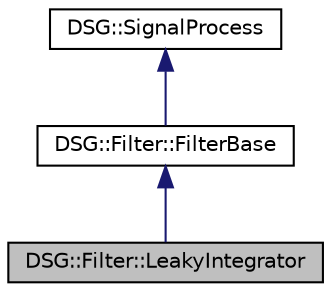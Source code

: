 digraph "DSG::Filter::LeakyIntegrator"
{
  edge [fontname="Helvetica",fontsize="10",labelfontname="Helvetica",labelfontsize="10"];
  node [fontname="Helvetica",fontsize="10",shape=record];
  Node1 [label="DSG::Filter::LeakyIntegrator",height=0.2,width=0.4,color="black", fillcolor="grey75", style="filled", fontcolor="black"];
  Node2 -> Node1 [dir="back",color="midnightblue",fontsize="10",style="solid",fontname="Helvetica"];
  Node2 [label="DSG::Filter::FilterBase",height=0.2,width=0.4,color="black", fillcolor="white", style="filled",URL="$class_d_s_g_1_1_filter_1_1_filter_base.html",tooltip="DSG::Filter::FilterBase - Filter Base Class, implements interface for cutoff frequency. "];
  Node3 -> Node2 [dir="back",color="midnightblue",fontsize="10",style="solid",fontname="Helvetica"];
  Node3 [label="DSG::SignalProcess",height=0.2,width=0.4,color="black", fillcolor="white", style="filled",URL="$class_d_s_g_1_1_signal_process.html",tooltip="DSG::SignalProcess - Defines Base Interface For Audio Processing. "];
}
